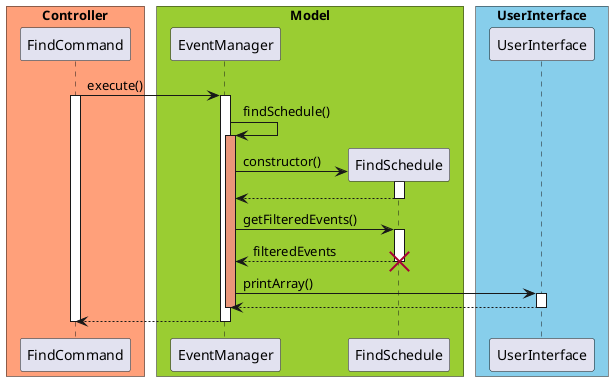 @startuml

skinparam ParticipantPadding 10
skinparam BoxPadding 5

box "Controller" #LightSalmon
participant FindCommand
end box

box "Model" #YellowGreen
participant EventManager
participant FindSchedule
end box

box "UserInterface" #skyblue
participant UserInterface
end box

FindCommand -> EventManager : execute()
activate FindCommand
activate EventManager
EventManager -> EventManager : findSchedule()
activate EventManager #DarkSalmon
EventManager -> FindSchedule ** : constructor()
activate FindSchedule
FindSchedule --> EventManager
deactivate FindSchedule
EventManager -> FindSchedule : getFilteredEvents()
activate FindSchedule
FindSchedule --> EventManager : filteredEvents
deactivate FindSchedule
destroy FindSchedule
EventManager -> UserInterface : printArray()
activate UserInterface
UserInterface --> EventManager
deactivate UserInterface
deactivate EventManager
EventManager --> FindCommand
deactivate EventManager
deactivate FindCommand

@enduml
